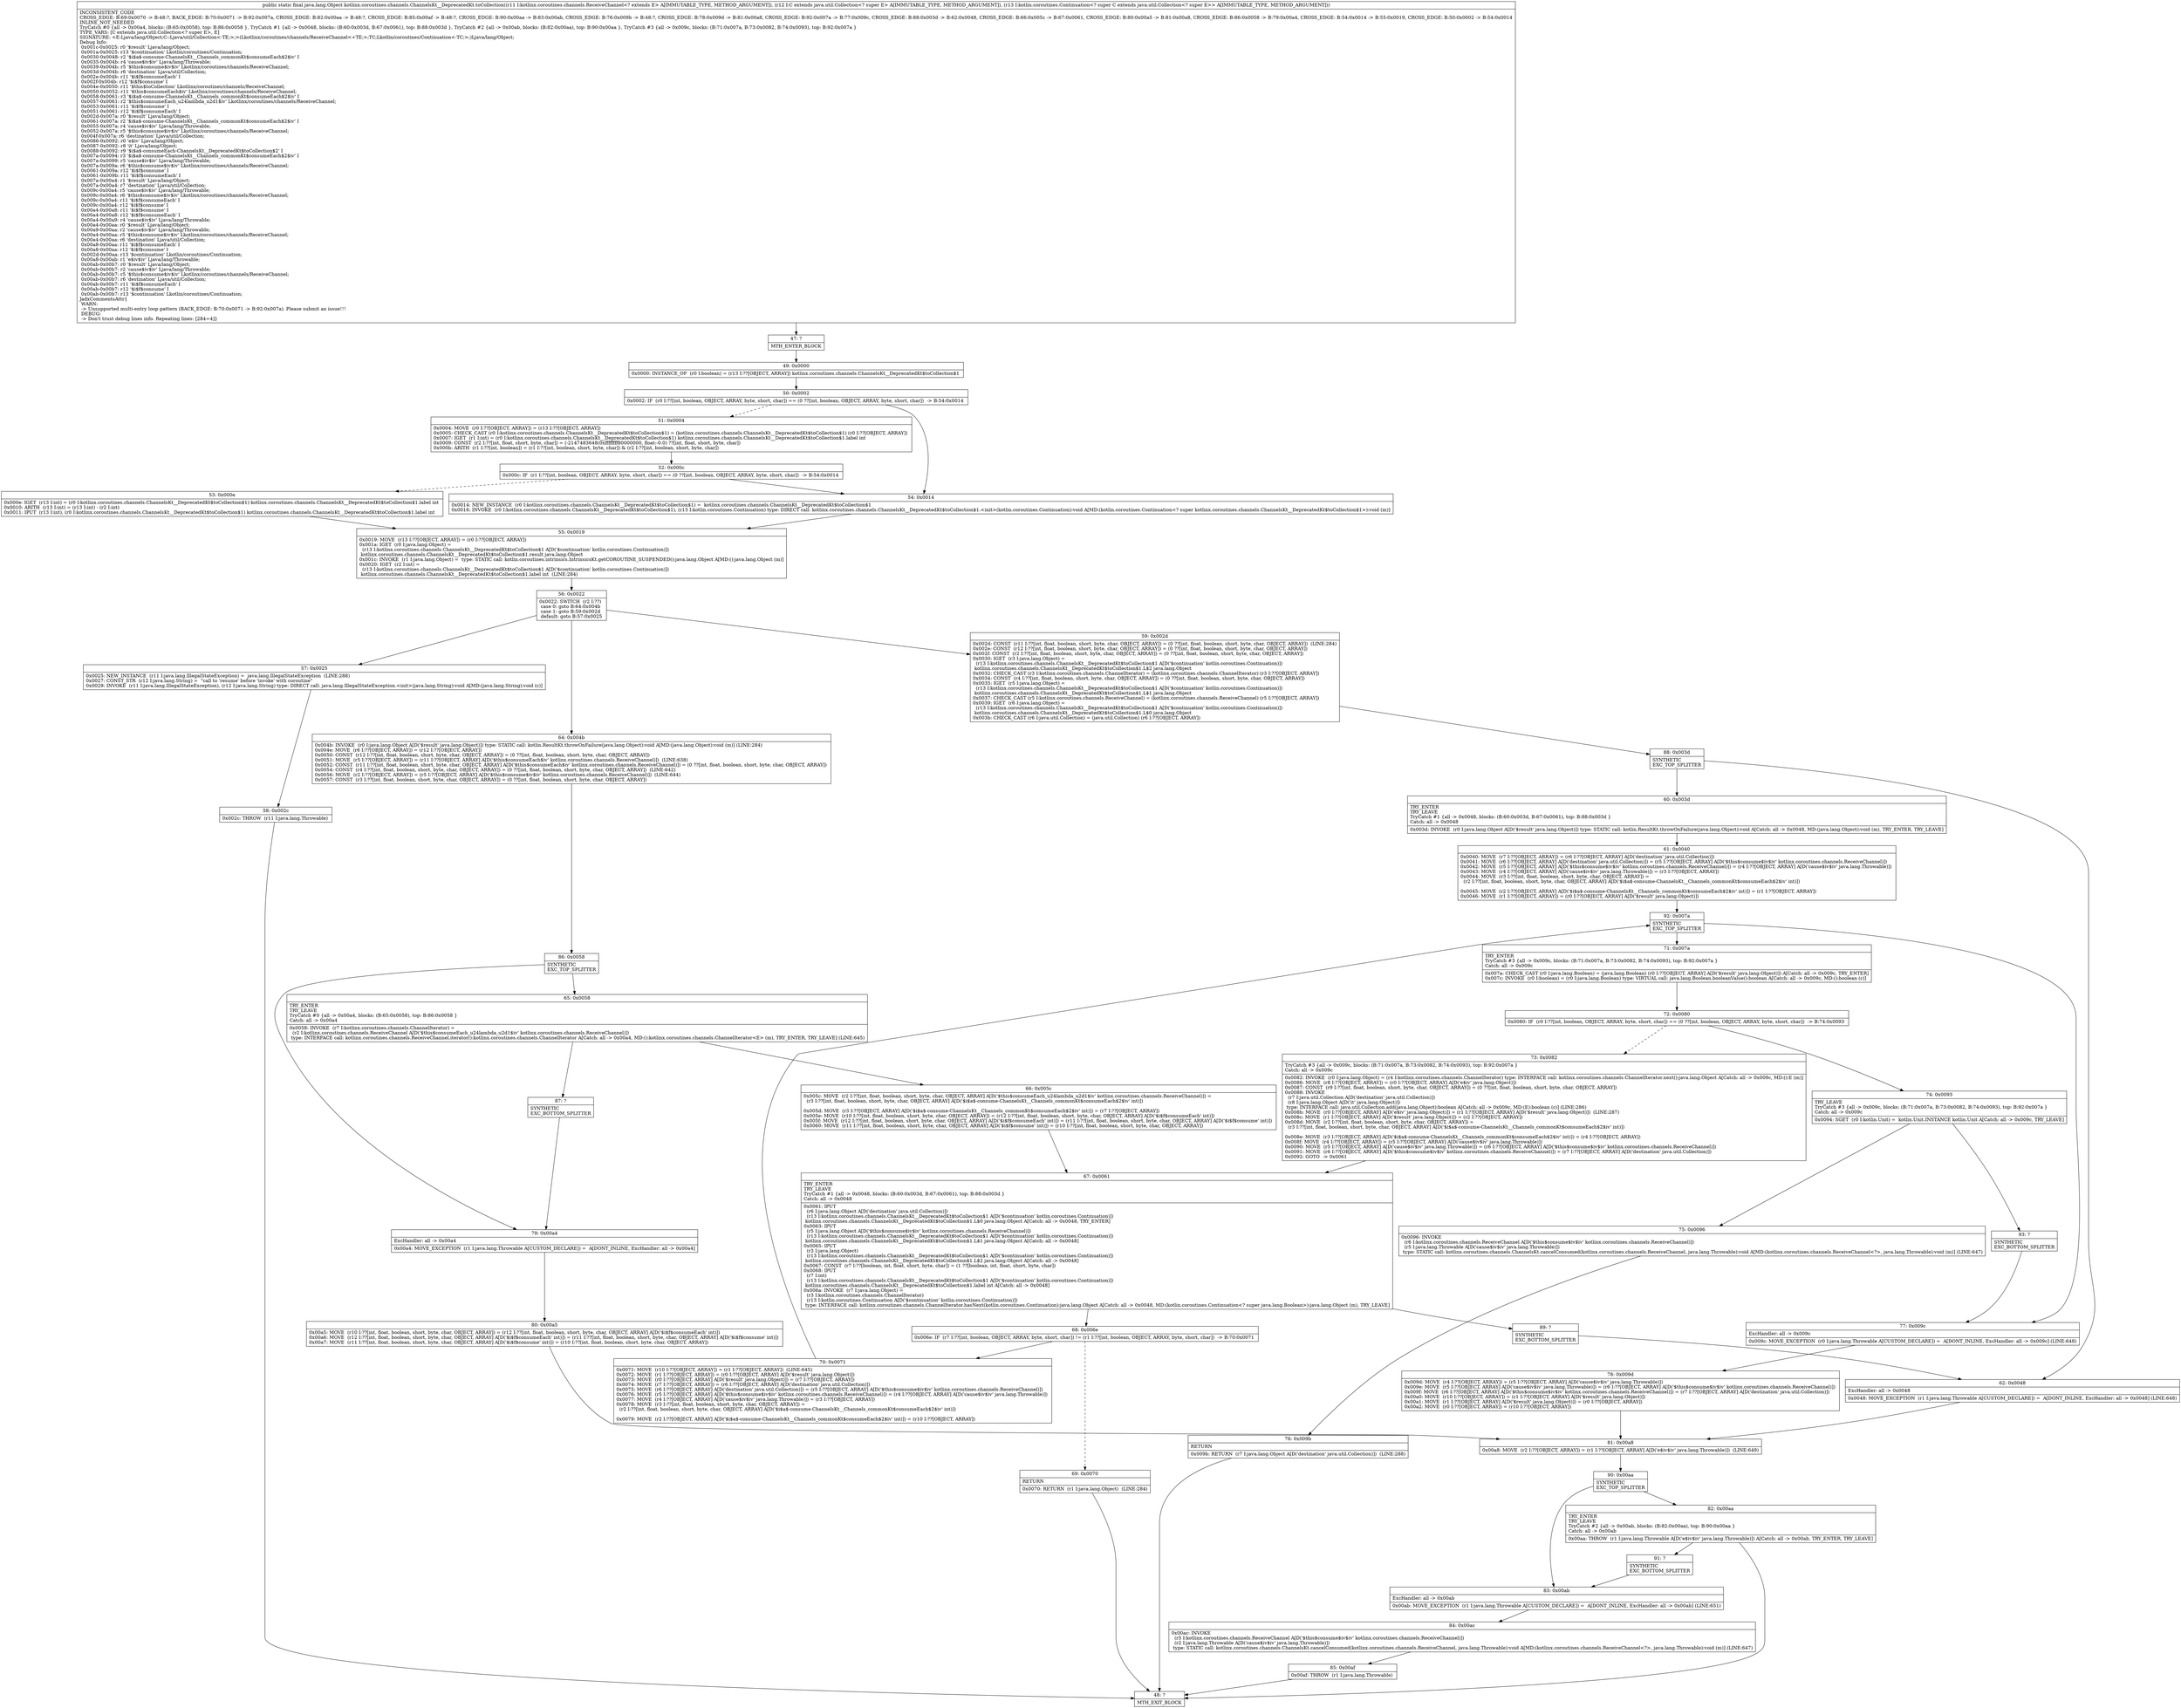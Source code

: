 digraph "CFG forkotlinx.coroutines.channels.ChannelsKt__DeprecatedKt.toCollection(Lkotlinx\/coroutines\/channels\/ReceiveChannel;Ljava\/util\/Collection;Lkotlin\/coroutines\/Continuation;)Ljava\/lang\/Object;" {
Node_47 [shape=record,label="{47\:\ ?|MTH_ENTER_BLOCK\l}"];
Node_49 [shape=record,label="{49\:\ 0x0000|0x0000: INSTANCE_OF  (r0 I:boolean) = (r13 I:??[OBJECT, ARRAY]) kotlinx.coroutines.channels.ChannelsKt__DeprecatedKt$toCollection$1 \l}"];
Node_50 [shape=record,label="{50\:\ 0x0002|0x0002: IF  (r0 I:??[int, boolean, OBJECT, ARRAY, byte, short, char]) == (0 ??[int, boolean, OBJECT, ARRAY, byte, short, char])  \-\> B:54:0x0014 \l}"];
Node_51 [shape=record,label="{51\:\ 0x0004|0x0004: MOVE  (r0 I:??[OBJECT, ARRAY]) = (r13 I:??[OBJECT, ARRAY]) \l0x0005: CHECK_CAST (r0 I:kotlinx.coroutines.channels.ChannelsKt__DeprecatedKt$toCollection$1) = (kotlinx.coroutines.channels.ChannelsKt__DeprecatedKt$toCollection$1) (r0 I:??[OBJECT, ARRAY]) \l0x0007: IGET  (r1 I:int) = (r0 I:kotlinx.coroutines.channels.ChannelsKt__DeprecatedKt$toCollection$1) kotlinx.coroutines.channels.ChannelsKt__DeprecatedKt$toCollection$1.label int \l0x0009: CONST  (r2 I:??[int, float, short, byte, char]) = (\-2147483648(0xffffffff80000000, float:\-0.0) ??[int, float, short, byte, char]) \l0x000b: ARITH  (r1 I:??[int, boolean]) = (r1 I:??[int, boolean, short, byte, char]) & (r2 I:??[int, boolean, short, byte, char]) \l}"];
Node_52 [shape=record,label="{52\:\ 0x000c|0x000c: IF  (r1 I:??[int, boolean, OBJECT, ARRAY, byte, short, char]) == (0 ??[int, boolean, OBJECT, ARRAY, byte, short, char])  \-\> B:54:0x0014 \l}"];
Node_53 [shape=record,label="{53\:\ 0x000e|0x000e: IGET  (r13 I:int) = (r0 I:kotlinx.coroutines.channels.ChannelsKt__DeprecatedKt$toCollection$1) kotlinx.coroutines.channels.ChannelsKt__DeprecatedKt$toCollection$1.label int \l0x0010: ARITH  (r13 I:int) = (r13 I:int) \- (r2 I:int) \l0x0011: IPUT  (r13 I:int), (r0 I:kotlinx.coroutines.channels.ChannelsKt__DeprecatedKt$toCollection$1) kotlinx.coroutines.channels.ChannelsKt__DeprecatedKt$toCollection$1.label int \l}"];
Node_55 [shape=record,label="{55\:\ 0x0019|0x0019: MOVE  (r13 I:??[OBJECT, ARRAY]) = (r0 I:??[OBJECT, ARRAY]) \l0x001a: IGET  (r0 I:java.lang.Object) = \l  (r13 I:kotlinx.coroutines.channels.ChannelsKt__DeprecatedKt$toCollection$1 A[D('$continuation' kotlin.coroutines.Continuation)])\l kotlinx.coroutines.channels.ChannelsKt__DeprecatedKt$toCollection$1.result java.lang.Object \l0x001c: INVOKE  (r1 I:java.lang.Object) =  type: STATIC call: kotlin.coroutines.intrinsics.IntrinsicsKt.getCOROUTINE_SUSPENDED():java.lang.Object A[MD:():java.lang.Object (m)]\l0x0020: IGET  (r2 I:int) = \l  (r13 I:kotlinx.coroutines.channels.ChannelsKt__DeprecatedKt$toCollection$1 A[D('$continuation' kotlin.coroutines.Continuation)])\l kotlinx.coroutines.channels.ChannelsKt__DeprecatedKt$toCollection$1.label int  (LINE:284)\l}"];
Node_56 [shape=record,label="{56\:\ 0x0022|0x0022: SWITCH  (r2 I:??)\l case 0: goto B:64:0x004b\l case 1: goto B:59:0x002d\l default: goto B:57:0x0025 \l}"];
Node_57 [shape=record,label="{57\:\ 0x0025|0x0025: NEW_INSTANCE  (r11 I:java.lang.IllegalStateException) =  java.lang.IllegalStateException  (LINE:288)\l0x0027: CONST_STR  (r12 I:java.lang.String) =  \"call to 'resume' before 'invoke' with coroutine\" \l0x0029: INVOKE  (r11 I:java.lang.IllegalStateException), (r12 I:java.lang.String) type: DIRECT call: java.lang.IllegalStateException.\<init\>(java.lang.String):void A[MD:(java.lang.String):void (c)]\l}"];
Node_58 [shape=record,label="{58\:\ 0x002c|0x002c: THROW  (r11 I:java.lang.Throwable) \l}"];
Node_48 [shape=record,label="{48\:\ ?|MTH_EXIT_BLOCK\l}"];
Node_59 [shape=record,label="{59\:\ 0x002d|0x002d: CONST  (r11 I:??[int, float, boolean, short, byte, char, OBJECT, ARRAY]) = (0 ??[int, float, boolean, short, byte, char, OBJECT, ARRAY])  (LINE:284)\l0x002e: CONST  (r12 I:??[int, float, boolean, short, byte, char, OBJECT, ARRAY]) = (0 ??[int, float, boolean, short, byte, char, OBJECT, ARRAY]) \l0x002f: CONST  (r2 I:??[int, float, boolean, short, byte, char, OBJECT, ARRAY]) = (0 ??[int, float, boolean, short, byte, char, OBJECT, ARRAY]) \l0x0030: IGET  (r3 I:java.lang.Object) = \l  (r13 I:kotlinx.coroutines.channels.ChannelsKt__DeprecatedKt$toCollection$1 A[D('$continuation' kotlin.coroutines.Continuation)])\l kotlinx.coroutines.channels.ChannelsKt__DeprecatedKt$toCollection$1.L$2 java.lang.Object \l0x0032: CHECK_CAST (r3 I:kotlinx.coroutines.channels.ChannelIterator) = (kotlinx.coroutines.channels.ChannelIterator) (r3 I:??[OBJECT, ARRAY]) \l0x0034: CONST  (r4 I:??[int, float, boolean, short, byte, char, OBJECT, ARRAY]) = (0 ??[int, float, boolean, short, byte, char, OBJECT, ARRAY]) \l0x0035: IGET  (r5 I:java.lang.Object) = \l  (r13 I:kotlinx.coroutines.channels.ChannelsKt__DeprecatedKt$toCollection$1 A[D('$continuation' kotlin.coroutines.Continuation)])\l kotlinx.coroutines.channels.ChannelsKt__DeprecatedKt$toCollection$1.L$1 java.lang.Object \l0x0037: CHECK_CAST (r5 I:kotlinx.coroutines.channels.ReceiveChannel) = (kotlinx.coroutines.channels.ReceiveChannel) (r5 I:??[OBJECT, ARRAY]) \l0x0039: IGET  (r6 I:java.lang.Object) = \l  (r13 I:kotlinx.coroutines.channels.ChannelsKt__DeprecatedKt$toCollection$1 A[D('$continuation' kotlin.coroutines.Continuation)])\l kotlinx.coroutines.channels.ChannelsKt__DeprecatedKt$toCollection$1.L$0 java.lang.Object \l0x003b: CHECK_CAST (r6 I:java.util.Collection) = (java.util.Collection) (r6 I:??[OBJECT, ARRAY]) \l}"];
Node_88 [shape=record,label="{88\:\ 0x003d|SYNTHETIC\lEXC_TOP_SPLITTER\l}"];
Node_60 [shape=record,label="{60\:\ 0x003d|TRY_ENTER\lTRY_LEAVE\lTryCatch #1 \{all \-\> 0x0048, blocks: (B:60:0x003d, B:67:0x0061), top: B:88:0x003d \}\lCatch: all \-\> 0x0048\l|0x003d: INVOKE  (r0 I:java.lang.Object A[D('$result' java.lang.Object)]) type: STATIC call: kotlin.ResultKt.throwOnFailure(java.lang.Object):void A[Catch: all \-\> 0x0048, MD:(java.lang.Object):void (m), TRY_ENTER, TRY_LEAVE]\l}"];
Node_61 [shape=record,label="{61\:\ 0x0040|0x0040: MOVE  (r7 I:??[OBJECT, ARRAY]) = (r6 I:??[OBJECT, ARRAY] A[D('destination' java.util.Collection)]) \l0x0041: MOVE  (r6 I:??[OBJECT, ARRAY] A[D('destination' java.util.Collection)]) = (r5 I:??[OBJECT, ARRAY] A[D('$this$consume$iv$iv' kotlinx.coroutines.channels.ReceiveChannel)]) \l0x0042: MOVE  (r5 I:??[OBJECT, ARRAY] A[D('$this$consume$iv$iv' kotlinx.coroutines.channels.ReceiveChannel)]) = (r4 I:??[OBJECT, ARRAY] A[D('cause$iv$iv' java.lang.Throwable)]) \l0x0043: MOVE  (r4 I:??[OBJECT, ARRAY] A[D('cause$iv$iv' java.lang.Throwable)]) = (r3 I:??[OBJECT, ARRAY]) \l0x0044: MOVE  (r3 I:??[int, float, boolean, short, byte, char, OBJECT, ARRAY]) = \l  (r2 I:??[int, float, boolean, short, byte, char, OBJECT, ARRAY] A[D('$i$a$\-consume\-ChannelsKt__Channels_commonKt$consumeEach$2$iv' int)])\l \l0x0045: MOVE  (r2 I:??[OBJECT, ARRAY] A[D('$i$a$\-consume\-ChannelsKt__Channels_commonKt$consumeEach$2$iv' int)]) = (r1 I:??[OBJECT, ARRAY]) \l0x0046: MOVE  (r1 I:??[OBJECT, ARRAY]) = (r0 I:??[OBJECT, ARRAY] A[D('$result' java.lang.Object)]) \l}"];
Node_92 [shape=record,label="{92\:\ 0x007a|SYNTHETIC\lEXC_TOP_SPLITTER\l}"];
Node_71 [shape=record,label="{71\:\ 0x007a|TRY_ENTER\lTryCatch #3 \{all \-\> 0x009c, blocks: (B:71:0x007a, B:73:0x0082, B:74:0x0093), top: B:92:0x007a \}\lCatch: all \-\> 0x009c\l|0x007a: CHECK_CAST (r0 I:java.lang.Boolean) = (java.lang.Boolean) (r0 I:??[OBJECT, ARRAY] A[D('$result' java.lang.Object)]) A[Catch: all \-\> 0x009c, TRY_ENTER]\l0x007c: INVOKE  (r0 I:boolean) = (r0 I:java.lang.Boolean) type: VIRTUAL call: java.lang.Boolean.booleanValue():boolean A[Catch: all \-\> 0x009c, MD:():boolean (c)]\l}"];
Node_72 [shape=record,label="{72\:\ 0x0080|0x0080: IF  (r0 I:??[int, boolean, OBJECT, ARRAY, byte, short, char]) == (0 ??[int, boolean, OBJECT, ARRAY, byte, short, char])  \-\> B:74:0x0093 \l}"];
Node_73 [shape=record,label="{73\:\ 0x0082|TryCatch #3 \{all \-\> 0x009c, blocks: (B:71:0x007a, B:73:0x0082, B:74:0x0093), top: B:92:0x007a \}\lCatch: all \-\> 0x009c\l|0x0082: INVOKE  (r0 I:java.lang.Object) = (r4 I:kotlinx.coroutines.channels.ChannelIterator) type: INTERFACE call: kotlinx.coroutines.channels.ChannelIterator.next():java.lang.Object A[Catch: all \-\> 0x009c, MD:():E (m)]\l0x0086: MOVE  (r8 I:??[OBJECT, ARRAY]) = (r0 I:??[OBJECT, ARRAY] A[D('e$iv' java.lang.Object)]) \l0x0087: CONST  (r9 I:??[int, float, boolean, short, byte, char, OBJECT, ARRAY]) = (0 ??[int, float, boolean, short, byte, char, OBJECT, ARRAY]) \l0x0088: INVOKE  \l  (r7 I:java.util.Collection A[D('destination' java.util.Collection)])\l  (r8 I:java.lang.Object A[D('it' java.lang.Object)])\l type: INTERFACE call: java.util.Collection.add(java.lang.Object):boolean A[Catch: all \-\> 0x009c, MD:(E):boolean (c)] (LINE:286)\l0x008b: MOVE  (r0 I:??[OBJECT, ARRAY] A[D('e$iv' java.lang.Object)]) = (r1 I:??[OBJECT, ARRAY] A[D('$result' java.lang.Object)])  (LINE:287)\l0x008c: MOVE  (r1 I:??[OBJECT, ARRAY] A[D('$result' java.lang.Object)]) = (r2 I:??[OBJECT, ARRAY]) \l0x008d: MOVE  (r2 I:??[int, float, boolean, short, byte, char, OBJECT, ARRAY]) = \l  (r3 I:??[int, float, boolean, short, byte, char, OBJECT, ARRAY] A[D('$i$a$\-consume\-ChannelsKt__Channels_commonKt$consumeEach$2$iv' int)])\l \l0x008e: MOVE  (r3 I:??[OBJECT, ARRAY] A[D('$i$a$\-consume\-ChannelsKt__Channels_commonKt$consumeEach$2$iv' int)]) = (r4 I:??[OBJECT, ARRAY]) \l0x008f: MOVE  (r4 I:??[OBJECT, ARRAY]) = (r5 I:??[OBJECT, ARRAY] A[D('cause$iv$iv' java.lang.Throwable)]) \l0x0090: MOVE  (r5 I:??[OBJECT, ARRAY] A[D('cause$iv$iv' java.lang.Throwable)]) = (r6 I:??[OBJECT, ARRAY] A[D('$this$consume$iv$iv' kotlinx.coroutines.channels.ReceiveChannel)]) \l0x0091: MOVE  (r6 I:??[OBJECT, ARRAY] A[D('$this$consume$iv$iv' kotlinx.coroutines.channels.ReceiveChannel)]) = (r7 I:??[OBJECT, ARRAY] A[D('destination' java.util.Collection)]) \l0x0092: GOTO  \-\> 0x0061 \l}"];
Node_67 [shape=record,label="{67\:\ 0x0061|TRY_ENTER\lTRY_LEAVE\lTryCatch #1 \{all \-\> 0x0048, blocks: (B:60:0x003d, B:67:0x0061), top: B:88:0x003d \}\lCatch: all \-\> 0x0048\l|0x0061: IPUT  \l  (r6 I:java.lang.Object A[D('destination' java.util.Collection)])\l  (r13 I:kotlinx.coroutines.channels.ChannelsKt__DeprecatedKt$toCollection$1 A[D('$continuation' kotlin.coroutines.Continuation)])\l kotlinx.coroutines.channels.ChannelsKt__DeprecatedKt$toCollection$1.L$0 java.lang.Object A[Catch: all \-\> 0x0048, TRY_ENTER]\l0x0063: IPUT  \l  (r5 I:java.lang.Object A[D('$this$consume$iv$iv' kotlinx.coroutines.channels.ReceiveChannel)])\l  (r13 I:kotlinx.coroutines.channels.ChannelsKt__DeprecatedKt$toCollection$1 A[D('$continuation' kotlin.coroutines.Continuation)])\l kotlinx.coroutines.channels.ChannelsKt__DeprecatedKt$toCollection$1.L$1 java.lang.Object A[Catch: all \-\> 0x0048]\l0x0065: IPUT  \l  (r3 I:java.lang.Object)\l  (r13 I:kotlinx.coroutines.channels.ChannelsKt__DeprecatedKt$toCollection$1 A[D('$continuation' kotlin.coroutines.Continuation)])\l kotlinx.coroutines.channels.ChannelsKt__DeprecatedKt$toCollection$1.L$2 java.lang.Object A[Catch: all \-\> 0x0048]\l0x0067: CONST  (r7 I:??[boolean, int, float, short, byte, char]) = (1 ??[boolean, int, float, short, byte, char]) \l0x0068: IPUT  \l  (r7 I:int)\l  (r13 I:kotlinx.coroutines.channels.ChannelsKt__DeprecatedKt$toCollection$1 A[D('$continuation' kotlin.coroutines.Continuation)])\l kotlinx.coroutines.channels.ChannelsKt__DeprecatedKt$toCollection$1.label int A[Catch: all \-\> 0x0048]\l0x006a: INVOKE  (r7 I:java.lang.Object) = \l  (r3 I:kotlinx.coroutines.channels.ChannelIterator)\l  (r13 I:kotlin.coroutines.Continuation A[D('$continuation' kotlin.coroutines.Continuation)])\l type: INTERFACE call: kotlinx.coroutines.channels.ChannelIterator.hasNext(kotlin.coroutines.Continuation):java.lang.Object A[Catch: all \-\> 0x0048, MD:(kotlin.coroutines.Continuation\<? super java.lang.Boolean\>):java.lang.Object (m), TRY_LEAVE]\l}"];
Node_68 [shape=record,label="{68\:\ 0x006e|0x006e: IF  (r7 I:??[int, boolean, OBJECT, ARRAY, byte, short, char]) != (r1 I:??[int, boolean, OBJECT, ARRAY, byte, short, char])  \-\> B:70:0x0071 \l}"];
Node_69 [shape=record,label="{69\:\ 0x0070|RETURN\l|0x0070: RETURN  (r1 I:java.lang.Object)  (LINE:284)\l}"];
Node_70 [shape=record,label="{70\:\ 0x0071|0x0071: MOVE  (r10 I:??[OBJECT, ARRAY]) = (r1 I:??[OBJECT, ARRAY])  (LINE:645)\l0x0072: MOVE  (r1 I:??[OBJECT, ARRAY]) = (r0 I:??[OBJECT, ARRAY] A[D('$result' java.lang.Object)]) \l0x0073: MOVE  (r0 I:??[OBJECT, ARRAY] A[D('$result' java.lang.Object)]) = (r7 I:??[OBJECT, ARRAY]) \l0x0074: MOVE  (r7 I:??[OBJECT, ARRAY]) = (r6 I:??[OBJECT, ARRAY] A[D('destination' java.util.Collection)]) \l0x0075: MOVE  (r6 I:??[OBJECT, ARRAY] A[D('destination' java.util.Collection)]) = (r5 I:??[OBJECT, ARRAY] A[D('$this$consume$iv$iv' kotlinx.coroutines.channels.ReceiveChannel)]) \l0x0076: MOVE  (r5 I:??[OBJECT, ARRAY] A[D('$this$consume$iv$iv' kotlinx.coroutines.channels.ReceiveChannel)]) = (r4 I:??[OBJECT, ARRAY] A[D('cause$iv$iv' java.lang.Throwable)]) \l0x0077: MOVE  (r4 I:??[OBJECT, ARRAY] A[D('cause$iv$iv' java.lang.Throwable)]) = (r3 I:??[OBJECT, ARRAY]) \l0x0078: MOVE  (r3 I:??[int, float, boolean, short, byte, char, OBJECT, ARRAY]) = \l  (r2 I:??[int, float, boolean, short, byte, char, OBJECT, ARRAY] A[D('$i$a$\-consume\-ChannelsKt__Channels_commonKt$consumeEach$2$iv' int)])\l \l0x0079: MOVE  (r2 I:??[OBJECT, ARRAY] A[D('$i$a$\-consume\-ChannelsKt__Channels_commonKt$consumeEach$2$iv' int)]) = (r10 I:??[OBJECT, ARRAY]) \l}"];
Node_89 [shape=record,label="{89\:\ ?|SYNTHETIC\lEXC_BOTTOM_SPLITTER\l}"];
Node_74 [shape=record,label="{74\:\ 0x0093|TRY_LEAVE\lTryCatch #3 \{all \-\> 0x009c, blocks: (B:71:0x007a, B:73:0x0082, B:74:0x0093), top: B:92:0x007a \}\lCatch: all \-\> 0x009c\l|0x0094: SGET  (r0 I:kotlin.Unit) =  kotlin.Unit.INSTANCE kotlin.Unit A[Catch: all \-\> 0x009c, TRY_LEAVE]\l}"];
Node_75 [shape=record,label="{75\:\ 0x0096|0x0096: INVOKE  \l  (r6 I:kotlinx.coroutines.channels.ReceiveChannel A[D('$this$consume$iv$iv' kotlinx.coroutines.channels.ReceiveChannel)])\l  (r5 I:java.lang.Throwable A[D('cause$iv$iv' java.lang.Throwable)])\l type: STATIC call: kotlinx.coroutines.channels.ChannelsKt.cancelConsumed(kotlinx.coroutines.channels.ReceiveChannel, java.lang.Throwable):void A[MD:(kotlinx.coroutines.channels.ReceiveChannel\<?\>, java.lang.Throwable):void (m)] (LINE:647)\l}"];
Node_76 [shape=record,label="{76\:\ 0x009b|RETURN\l|0x009b: RETURN  (r7 I:java.lang.Object A[D('destination' java.util.Collection)])  (LINE:288)\l}"];
Node_93 [shape=record,label="{93\:\ ?|SYNTHETIC\lEXC_BOTTOM_SPLITTER\l}"];
Node_77 [shape=record,label="{77\:\ 0x009c|ExcHandler: all \-\> 0x009c\l|0x009c: MOVE_EXCEPTION  (r0 I:java.lang.Throwable A[CUSTOM_DECLARE]) =  A[DONT_INLINE, ExcHandler: all \-\> 0x009c] (LINE:648)\l}"];
Node_78 [shape=record,label="{78\:\ 0x009d|0x009d: MOVE  (r4 I:??[OBJECT, ARRAY]) = (r5 I:??[OBJECT, ARRAY] A[D('cause$iv$iv' java.lang.Throwable)]) \l0x009e: MOVE  (r5 I:??[OBJECT, ARRAY] A[D('cause$iv$iv' java.lang.Throwable)]) = (r6 I:??[OBJECT, ARRAY] A[D('$this$consume$iv$iv' kotlinx.coroutines.channels.ReceiveChannel)]) \l0x009f: MOVE  (r6 I:??[OBJECT, ARRAY] A[D('$this$consume$iv$iv' kotlinx.coroutines.channels.ReceiveChannel)]) = (r7 I:??[OBJECT, ARRAY] A[D('destination' java.util.Collection)]) \l0x00a0: MOVE  (r10 I:??[OBJECT, ARRAY]) = (r1 I:??[OBJECT, ARRAY] A[D('$result' java.lang.Object)]) \l0x00a1: MOVE  (r1 I:??[OBJECT, ARRAY] A[D('$result' java.lang.Object)]) = (r0 I:??[OBJECT, ARRAY]) \l0x00a2: MOVE  (r0 I:??[OBJECT, ARRAY]) = (r10 I:??[OBJECT, ARRAY]) \l}"];
Node_81 [shape=record,label="{81\:\ 0x00a8|0x00a8: MOVE  (r2 I:??[OBJECT, ARRAY]) = (r1 I:??[OBJECT, ARRAY] A[D('e$iv$iv' java.lang.Throwable)])  (LINE:649)\l}"];
Node_90 [shape=record,label="{90\:\ 0x00aa|SYNTHETIC\lEXC_TOP_SPLITTER\l}"];
Node_82 [shape=record,label="{82\:\ 0x00aa|TRY_ENTER\lTRY_LEAVE\lTryCatch #2 \{all \-\> 0x00ab, blocks: (B:82:0x00aa), top: B:90:0x00aa \}\lCatch: all \-\> 0x00ab\l|0x00aa: THROW  (r1 I:java.lang.Throwable A[D('e$iv$iv' java.lang.Throwable)]) A[Catch: all \-\> 0x00ab, TRY_ENTER, TRY_LEAVE]\l}"];
Node_91 [shape=record,label="{91\:\ ?|SYNTHETIC\lEXC_BOTTOM_SPLITTER\l}"];
Node_83 [shape=record,label="{83\:\ 0x00ab|ExcHandler: all \-\> 0x00ab\l|0x00ab: MOVE_EXCEPTION  (r1 I:java.lang.Throwable A[CUSTOM_DECLARE]) =  A[DONT_INLINE, ExcHandler: all \-\> 0x00ab] (LINE:651)\l}"];
Node_84 [shape=record,label="{84\:\ 0x00ac|0x00ac: INVOKE  \l  (r5 I:kotlinx.coroutines.channels.ReceiveChannel A[D('$this$consume$iv$iv' kotlinx.coroutines.channels.ReceiveChannel)])\l  (r2 I:java.lang.Throwable A[D('cause$iv$iv' java.lang.Throwable)])\l type: STATIC call: kotlinx.coroutines.channels.ChannelsKt.cancelConsumed(kotlinx.coroutines.channels.ReceiveChannel, java.lang.Throwable):void A[MD:(kotlinx.coroutines.channels.ReceiveChannel\<?\>, java.lang.Throwable):void (m)] (LINE:647)\l}"];
Node_85 [shape=record,label="{85\:\ 0x00af|0x00af: THROW  (r1 I:java.lang.Throwable) \l}"];
Node_62 [shape=record,label="{62\:\ 0x0048|ExcHandler: all \-\> 0x0048\l|0x0048: MOVE_EXCEPTION  (r1 I:java.lang.Throwable A[CUSTOM_DECLARE]) =  A[DONT_INLINE, ExcHandler: all \-\> 0x0048] (LINE:648)\l}"];
Node_64 [shape=record,label="{64\:\ 0x004b|0x004b: INVOKE  (r0 I:java.lang.Object A[D('$result' java.lang.Object)]) type: STATIC call: kotlin.ResultKt.throwOnFailure(java.lang.Object):void A[MD:(java.lang.Object):void (m)] (LINE:284)\l0x004e: MOVE  (r6 I:??[OBJECT, ARRAY]) = (r12 I:??[OBJECT, ARRAY]) \l0x0050: CONST  (r12 I:??[int, float, boolean, short, byte, char, OBJECT, ARRAY]) = (0 ??[int, float, boolean, short, byte, char, OBJECT, ARRAY]) \l0x0051: MOVE  (r5 I:??[OBJECT, ARRAY]) = (r11 I:??[OBJECT, ARRAY] A[D('$this$consumeEach$iv' kotlinx.coroutines.channels.ReceiveChannel)])  (LINE:638)\l0x0052: CONST  (r11 I:??[int, float, boolean, short, byte, char, OBJECT, ARRAY] A[D('$this$consumeEach$iv' kotlinx.coroutines.channels.ReceiveChannel)]) = (0 ??[int, float, boolean, short, byte, char, OBJECT, ARRAY]) \l0x0054: CONST  (r4 I:??[int, float, boolean, short, byte, char, OBJECT, ARRAY]) = (0 ??[int, float, boolean, short, byte, char, OBJECT, ARRAY])  (LINE:642)\l0x0056: MOVE  (r2 I:??[OBJECT, ARRAY]) = (r5 I:??[OBJECT, ARRAY] A[D('$this$consume$iv$iv' kotlinx.coroutines.channels.ReceiveChannel)])  (LINE:644)\l0x0057: CONST  (r3 I:??[int, float, boolean, short, byte, char, OBJECT, ARRAY]) = (0 ??[int, float, boolean, short, byte, char, OBJECT, ARRAY]) \l}"];
Node_86 [shape=record,label="{86\:\ 0x0058|SYNTHETIC\lEXC_TOP_SPLITTER\l}"];
Node_65 [shape=record,label="{65\:\ 0x0058|TRY_ENTER\lTRY_LEAVE\lTryCatch #0 \{all \-\> 0x00a4, blocks: (B:65:0x0058), top: B:86:0x0058 \}\lCatch: all \-\> 0x00a4\l|0x0058: INVOKE  (r7 I:kotlinx.coroutines.channels.ChannelIterator) = \l  (r2 I:kotlinx.coroutines.channels.ReceiveChannel A[D('$this$consumeEach_u24lambda_u2d1$iv' kotlinx.coroutines.channels.ReceiveChannel)])\l type: INTERFACE call: kotlinx.coroutines.channels.ReceiveChannel.iterator():kotlinx.coroutines.channels.ChannelIterator A[Catch: all \-\> 0x00a4, MD:():kotlinx.coroutines.channels.ChannelIterator\<E\> (m), TRY_ENTER, TRY_LEAVE] (LINE:645)\l}"];
Node_66 [shape=record,label="{66\:\ 0x005c|0x005c: MOVE  (r2 I:??[int, float, boolean, short, byte, char, OBJECT, ARRAY] A[D('$this$consumeEach_u24lambda_u2d1$iv' kotlinx.coroutines.channels.ReceiveChannel)]) = \l  (r3 I:??[int, float, boolean, short, byte, char, OBJECT, ARRAY] A[D('$i$a$\-consume\-ChannelsKt__Channels_commonKt$consumeEach$2$iv' int)])\l \l0x005d: MOVE  (r3 I:??[OBJECT, ARRAY] A[D('$i$a$\-consume\-ChannelsKt__Channels_commonKt$consumeEach$2$iv' int)]) = (r7 I:??[OBJECT, ARRAY]) \l0x005e: MOVE  (r10 I:??[int, float, boolean, short, byte, char, OBJECT, ARRAY]) = (r12 I:??[int, float, boolean, short, byte, char, OBJECT, ARRAY] A[D('$i$f$consumeEach' int)]) \l0x005f: MOVE  (r12 I:??[int, float, boolean, short, byte, char, OBJECT, ARRAY] A[D('$i$f$consumeEach' int)]) = (r11 I:??[int, float, boolean, short, byte, char, OBJECT, ARRAY] A[D('$i$f$consume' int)]) \l0x0060: MOVE  (r11 I:??[int, float, boolean, short, byte, char, OBJECT, ARRAY] A[D('$i$f$consume' int)]) = (r10 I:??[int, float, boolean, short, byte, char, OBJECT, ARRAY]) \l}"];
Node_87 [shape=record,label="{87\:\ ?|SYNTHETIC\lEXC_BOTTOM_SPLITTER\l}"];
Node_79 [shape=record,label="{79\:\ 0x00a4|ExcHandler: all \-\> 0x00a4\l|0x00a4: MOVE_EXCEPTION  (r1 I:java.lang.Throwable A[CUSTOM_DECLARE]) =  A[DONT_INLINE, ExcHandler: all \-\> 0x00a4]\l}"];
Node_80 [shape=record,label="{80\:\ 0x00a5|0x00a5: MOVE  (r10 I:??[int, float, boolean, short, byte, char, OBJECT, ARRAY]) = (r12 I:??[int, float, boolean, short, byte, char, OBJECT, ARRAY] A[D('$i$f$consumeEach' int)]) \l0x00a6: MOVE  (r12 I:??[int, float, boolean, short, byte, char, OBJECT, ARRAY] A[D('$i$f$consumeEach' int)]) = (r11 I:??[int, float, boolean, short, byte, char, OBJECT, ARRAY] A[D('$i$f$consume' int)]) \l0x00a7: MOVE  (r11 I:??[int, float, boolean, short, byte, char, OBJECT, ARRAY] A[D('$i$f$consume' int)]) = (r10 I:??[int, float, boolean, short, byte, char, OBJECT, ARRAY]) \l}"];
Node_54 [shape=record,label="{54\:\ 0x0014|0x0014: NEW_INSTANCE  (r0 I:kotlinx.coroutines.channels.ChannelsKt__DeprecatedKt$toCollection$1) =  kotlinx.coroutines.channels.ChannelsKt__DeprecatedKt$toCollection$1 \l0x0016: INVOKE  (r0 I:kotlinx.coroutines.channels.ChannelsKt__DeprecatedKt$toCollection$1), (r13 I:kotlin.coroutines.Continuation) type: DIRECT call: kotlinx.coroutines.channels.ChannelsKt__DeprecatedKt$toCollection$1.\<init\>(kotlin.coroutines.Continuation):void A[MD:(kotlin.coroutines.Continuation\<? super kotlinx.coroutines.channels.ChannelsKt__DeprecatedKt$toCollection$1\>):void (m)]\l}"];
MethodNode[shape=record,label="{public static final java.lang.Object kotlinx.coroutines.channels.ChannelsKt__DeprecatedKt.toCollection((r11 I:kotlinx.coroutines.channels.ReceiveChannel\<? extends E\> A[IMMUTABLE_TYPE, METHOD_ARGUMENT]), (r12 I:C extends java.util.Collection\<? super E\> A[IMMUTABLE_TYPE, METHOD_ARGUMENT]), (r13 I:kotlin.coroutines.Continuation\<? super C extends java.util.Collection\<? super E\>\> A[IMMUTABLE_TYPE, METHOD_ARGUMENT]))  | INCONSISTENT_CODE\lCROSS_EDGE: B:69:0x0070 \-\> B:48:?, BACK_EDGE: B:70:0x0071 \-\> B:92:0x007a, CROSS_EDGE: B:82:0x00aa \-\> B:48:?, CROSS_EDGE: B:85:0x00af \-\> B:48:?, CROSS_EDGE: B:90:0x00aa \-\> B:83:0x00ab, CROSS_EDGE: B:76:0x009b \-\> B:48:?, CROSS_EDGE: B:78:0x009d \-\> B:81:0x00a8, CROSS_EDGE: B:92:0x007a \-\> B:77:0x009c, CROSS_EDGE: B:88:0x003d \-\> B:62:0x0048, CROSS_EDGE: B:66:0x005c \-\> B:67:0x0061, CROSS_EDGE: B:80:0x00a5 \-\> B:81:0x00a8, CROSS_EDGE: B:86:0x0058 \-\> B:79:0x00a4, CROSS_EDGE: B:54:0x0014 \-\> B:55:0x0019, CROSS_EDGE: B:50:0x0002 \-\> B:54:0x0014\lINLINE_NOT_NEEDED\lTryCatch #0 \{all \-\> 0x00a4, blocks: (B:65:0x0058), top: B:86:0x0058 \}, TryCatch #1 \{all \-\> 0x0048, blocks: (B:60:0x003d, B:67:0x0061), top: B:88:0x003d \}, TryCatch #2 \{all \-\> 0x00ab, blocks: (B:82:0x00aa), top: B:90:0x00aa \}, TryCatch #3 \{all \-\> 0x009c, blocks: (B:71:0x007a, B:73:0x0082, B:74:0x0093), top: B:92:0x007a \}\lTYPE_VARS: [C extends java.util.Collection\<? super E\>, E]\lSIGNATURE: \<E:Ljava\/lang\/Object;C::Ljava\/util\/Collection\<\-TE;\>;\>(Lkotlinx\/coroutines\/channels\/ReceiveChannel\<+TE;\>;TC;Lkotlin\/coroutines\/Continuation\<\-TC;\>;)Ljava\/lang\/Object;\lDebug Info:\l  0x001c\-0x0025: r0 '$result' Ljava\/lang\/Object;\l  0x001a\-0x0025: r13 '$continuation' Lkotlin\/coroutines\/Continuation;\l  0x0030\-0x0048: r2 '$i$a$\-consume\-ChannelsKt__Channels_commonKt$consumeEach$2$iv' I\l  0x0035\-0x004b: r4 'cause$iv$iv' Ljava\/lang\/Throwable;\l  0x0039\-0x004b: r5 '$this$consume$iv$iv' Lkotlinx\/coroutines\/channels\/ReceiveChannel;\l  0x003d\-0x004b: r6 'destination' Ljava\/util\/Collection;\l  0x002e\-0x004b: r11 '$i$f$consumeEach' I\l  0x002f\-0x004b: r12 '$i$f$consume' I\l  0x004e\-0x0050: r11 '$this$toCollection' Lkotlinx\/coroutines\/channels\/ReceiveChannel;\l  0x0050\-0x0052: r11 '$this$consumeEach$iv' Lkotlinx\/coroutines\/channels\/ReceiveChannel;\l  0x0058\-0x0061: r3 '$i$a$\-consume\-ChannelsKt__Channels_commonKt$consumeEach$2$iv' I\l  0x0057\-0x0061: r2 '$this$consumeEach_u24lambda_u2d1$iv' Lkotlinx\/coroutines\/channels\/ReceiveChannel;\l  0x0053\-0x0061: r11 '$i$f$consume' I\l  0x0051\-0x0061: r12 '$i$f$consumeEach' I\l  0x002d\-0x007a: r0 '$result' Ljava\/lang\/Object;\l  0x0061\-0x007a: r2 '$i$a$\-consume\-ChannelsKt__Channels_commonKt$consumeEach$2$iv' I\l  0x0055\-0x007a: r4 'cause$iv$iv' Ljava\/lang\/Throwable;\l  0x0052\-0x007a: r5 '$this$consume$iv$iv' Lkotlinx\/coroutines\/channels\/ReceiveChannel;\l  0x004f\-0x007a: r6 'destination' Ljava\/util\/Collection;\l  0x0086\-0x0092: r0 'e$iv' Ljava\/lang\/Object;\l  0x0087\-0x0092: r8 'it' Ljava\/lang\/Object;\l  0x0088\-0x0092: r9 '$i$a$\-consumeEach\-ChannelsKt__DeprecatedKt$toCollection$2' I\l  0x007a\-0x0094: r3 '$i$a$\-consume\-ChannelsKt__Channels_commonKt$consumeEach$2$iv' I\l  0x007a\-0x0099: r5 'cause$iv$iv' Ljava\/lang\/Throwable;\l  0x007a\-0x009a: r6 '$this$consume$iv$iv' Lkotlinx\/coroutines\/channels\/ReceiveChannel;\l  0x0061\-0x009a: r12 '$i$f$consume' I\l  0x0061\-0x009b: r11 '$i$f$consumeEach' I\l  0x007a\-0x00a4: r1 '$result' Ljava\/lang\/Object;\l  0x007a\-0x00a4: r7 'destination' Ljava\/util\/Collection;\l  0x009c\-0x00a4: r5 'cause$iv$iv' Ljava\/lang\/Throwable;\l  0x009c\-0x00a4: r6 '$this$consume$iv$iv' Lkotlinx\/coroutines\/channels\/ReceiveChannel;\l  0x009c\-0x00a4: r11 '$i$f$consumeEach' I\l  0x009c\-0x00a4: r12 '$i$f$consume' I\l  0x00a4\-0x00a8: r11 '$i$f$consume' I\l  0x00a4\-0x00a8: r12 '$i$f$consumeEach' I\l  0x00a4\-0x00a9: r4 'cause$iv$iv' Ljava\/lang\/Throwable;\l  0x00a4\-0x00aa: r0 '$result' Ljava\/lang\/Object;\l  0x00a9\-0x00aa: r2 'cause$iv$iv' Ljava\/lang\/Throwable;\l  0x00a4\-0x00aa: r5 '$this$consume$iv$iv' Lkotlinx\/coroutines\/channels\/ReceiveChannel;\l  0x00a4\-0x00aa: r6 'destination' Ljava\/util\/Collection;\l  0x00a8\-0x00aa: r11 '$i$f$consumeEach' I\l  0x00a8\-0x00aa: r12 '$i$f$consume' I\l  0x002d\-0x00aa: r13 '$continuation' Lkotlin\/coroutines\/Continuation;\l  0x00a8\-0x00ab: r1 'e$iv$iv' Ljava\/lang\/Throwable;\l  0x00ab\-0x00b7: r0 '$result' Ljava\/lang\/Object;\l  0x00ab\-0x00b7: r2 'cause$iv$iv' Ljava\/lang\/Throwable;\l  0x00ab\-0x00b7: r5 '$this$consume$iv$iv' Lkotlinx\/coroutines\/channels\/ReceiveChannel;\l  0x00ab\-0x00b7: r6 'destination' Ljava\/util\/Collection;\l  0x00ab\-0x00b7: r11 '$i$f$consumeEach' I\l  0x00ab\-0x00b7: r12 '$i$f$consume' I\l  0x00ab\-0x00b7: r13 '$continuation' Lkotlin\/coroutines\/Continuation;\lJadxCommentsAttr\{\l WARN: \l \-\> Unsupported multi\-entry loop pattern (BACK_EDGE: B:70:0x0071 \-\> B:92:0x007a). Please submit an issue!!!\l DEBUG: \l \-\> Don't trust debug lines info. Repeating lines: [284=4]\}\l}"];
MethodNode -> Node_47;Node_47 -> Node_49;
Node_49 -> Node_50;
Node_50 -> Node_51[style=dashed];
Node_50 -> Node_54;
Node_51 -> Node_52;
Node_52 -> Node_53[style=dashed];
Node_52 -> Node_54;
Node_53 -> Node_55;
Node_55 -> Node_56;
Node_56 -> Node_57;
Node_56 -> Node_59;
Node_56 -> Node_64;
Node_57 -> Node_58;
Node_58 -> Node_48;
Node_59 -> Node_88;
Node_88 -> Node_60;
Node_88 -> Node_62;
Node_60 -> Node_61;
Node_61 -> Node_92;
Node_92 -> Node_71;
Node_92 -> Node_77;
Node_71 -> Node_72;
Node_72 -> Node_73[style=dashed];
Node_72 -> Node_74;
Node_73 -> Node_67;
Node_67 -> Node_68;
Node_67 -> Node_89;
Node_68 -> Node_69[style=dashed];
Node_68 -> Node_70;
Node_69 -> Node_48;
Node_70 -> Node_92;
Node_89 -> Node_62;
Node_74 -> Node_75;
Node_74 -> Node_93;
Node_75 -> Node_76;
Node_76 -> Node_48;
Node_93 -> Node_77;
Node_77 -> Node_78;
Node_78 -> Node_81;
Node_81 -> Node_90;
Node_90 -> Node_82;
Node_90 -> Node_83;
Node_82 -> Node_48;
Node_82 -> Node_91;
Node_91 -> Node_83;
Node_83 -> Node_84;
Node_84 -> Node_85;
Node_85 -> Node_48;
Node_62 -> Node_81;
Node_64 -> Node_86;
Node_86 -> Node_65;
Node_86 -> Node_79;
Node_65 -> Node_66;
Node_65 -> Node_87;
Node_66 -> Node_67;
Node_87 -> Node_79;
Node_79 -> Node_80;
Node_80 -> Node_81;
Node_54 -> Node_55;
}

